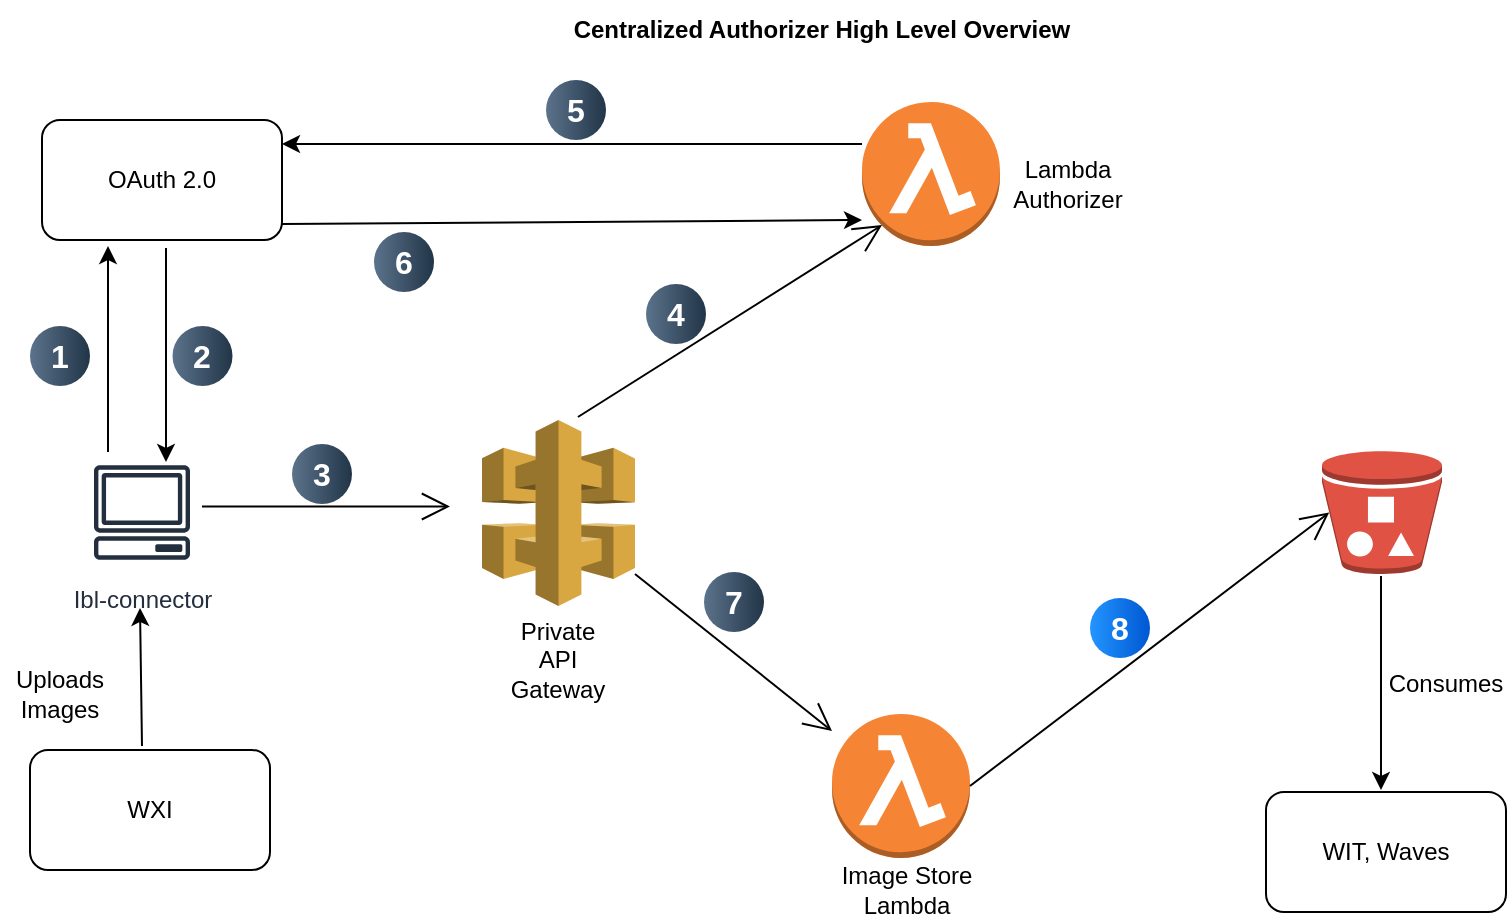 <mxfile version="28.2.3">
  <diagram name="Page-1" id="f80A6QZ18gMu32bvnHT-">
    <mxGraphModel dx="778" dy="506" grid="0" gridSize="10" guides="1" tooltips="1" connect="1" arrows="1" fold="1" page="1" pageScale="1" pageWidth="850" pageHeight="1100" math="0" shadow="0">
      <root>
        <mxCell id="0" />
        <mxCell id="1" parent="0" />
        <mxCell id="QhTWb7Pbt5HctkMBt3LX-1" value="" style="outlineConnect=0;dashed=0;verticalLabelPosition=bottom;verticalAlign=top;align=center;html=1;shape=mxgraph.aws3.api_gateway;fillColor=#D9A741;gradientColor=none;" parent="1" vertex="1">
          <mxGeometry x="250" y="217" width="76.5" height="93" as="geometry" />
        </mxCell>
        <mxCell id="QhTWb7Pbt5HctkMBt3LX-2" value="" style="outlineConnect=0;dashed=0;verticalLabelPosition=bottom;verticalAlign=top;align=center;html=1;shape=mxgraph.aws3.lambda_function;fillColor=#F58534;gradientColor=none;" parent="1" vertex="1">
          <mxGeometry x="425" y="364" width="69" height="72" as="geometry" />
        </mxCell>
        <mxCell id="QhTWb7Pbt5HctkMBt3LX-3" value="" style="outlineConnect=0;dashed=0;verticalLabelPosition=bottom;verticalAlign=top;align=center;html=1;shape=mxgraph.aws3.lambda_function;fillColor=#F58534;gradientColor=none;" parent="1" vertex="1">
          <mxGeometry x="440" y="58" width="69" height="72" as="geometry" />
        </mxCell>
        <mxCell id="QhTWb7Pbt5HctkMBt3LX-4" value="" style="outlineConnect=0;dashed=0;verticalLabelPosition=bottom;verticalAlign=top;align=center;html=1;shape=mxgraph.aws3.bucket_with_objects;fillColor=#E05243;gradientColor=none;" parent="1" vertex="1">
          <mxGeometry x="670" y="232.5" width="60" height="61.5" as="geometry" />
        </mxCell>
        <mxCell id="QhTWb7Pbt5HctkMBt3LX-5" value="Ibl-connector" style="sketch=0;outlineConnect=0;fontColor=#232F3E;gradientColor=none;strokeColor=#232F3E;fillColor=#ffffff;dashed=0;verticalLabelPosition=bottom;verticalAlign=top;align=center;html=1;fontSize=12;fontStyle=0;aspect=fixed;shape=mxgraph.aws4.resourceIcon;resIcon=mxgraph.aws4.client;" parent="1" vertex="1">
          <mxGeometry x="50" y="233.25" width="60" height="60" as="geometry" />
        </mxCell>
        <mxCell id="QhTWb7Pbt5HctkMBt3LX-7" value="" style="endArrow=open;endFill=1;endSize=12;html=1;rounded=0;" parent="1" edge="1">
          <mxGeometry width="160" relative="1" as="geometry">
            <mxPoint x="110" y="260.25" as="sourcePoint" />
            <mxPoint x="234" y="260.25" as="targetPoint" />
          </mxGeometry>
        </mxCell>
        <mxCell id="QhTWb7Pbt5HctkMBt3LX-8" value="1" style="ellipse;whiteSpace=wrap;html=1;aspect=fixed;rotation=0;gradientColor=#223548;strokeColor=none;gradientDirection=east;fillColor=#5b738b;rounded=0;pointerEvents=0;fontFamily=Helvetica;fontSize=16;fontColor=#FFFFFF;spacingTop=4;spacingBottom=4;spacingLeft=4;spacingRight=4;points=[];fontStyle=1" parent="1" vertex="1">
          <mxGeometry x="24" y="170" width="30" height="30" as="geometry" />
        </mxCell>
        <mxCell id="QhTWb7Pbt5HctkMBt3LX-10" value="2" style="ellipse;whiteSpace=wrap;html=1;aspect=fixed;rotation=0;gradientColor=#223548;strokeColor=none;gradientDirection=east;fillColor=#5b738b;rounded=0;pointerEvents=0;fontFamily=Helvetica;fontSize=16;fontColor=#FFFFFF;spacingTop=4;spacingBottom=4;spacingLeft=4;spacingRight=4;points=[];fontStyle=1" parent="1" vertex="1">
          <mxGeometry x="95.25" y="170" width="30" height="30" as="geometry" />
        </mxCell>
        <mxCell id="QhTWb7Pbt5HctkMBt3LX-14" value="" style="endArrow=open;endFill=1;endSize=12;html=1;rounded=0;exitX=0.627;exitY=-0.016;exitDx=0;exitDy=0;exitPerimeter=0;entryX=0.145;entryY=0.855;entryDx=0;entryDy=0;entryPerimeter=0;" parent="1" source="QhTWb7Pbt5HctkMBt3LX-1" target="QhTWb7Pbt5HctkMBt3LX-3" edge="1">
          <mxGeometry width="160" relative="1" as="geometry">
            <mxPoint x="340" y="267" as="sourcePoint" />
            <mxPoint x="420" y="147" as="targetPoint" />
          </mxGeometry>
        </mxCell>
        <mxCell id="QhTWb7Pbt5HctkMBt3LX-16" value="" style="endArrow=open;endFill=1;endSize=12;html=1;rounded=0;" parent="1" source="QhTWb7Pbt5HctkMBt3LX-1" target="QhTWb7Pbt5HctkMBt3LX-2" edge="1">
          <mxGeometry width="160" relative="1" as="geometry">
            <mxPoint x="340" y="267" as="sourcePoint" />
            <mxPoint x="500" y="267" as="targetPoint" />
          </mxGeometry>
        </mxCell>
        <mxCell id="QhTWb7Pbt5HctkMBt3LX-17" value="" style="endArrow=open;endFill=1;endSize=12;html=1;rounded=0;exitX=1;exitY=0.5;exitDx=0;exitDy=0;exitPerimeter=0;entryX=0.06;entryY=0.5;entryDx=0;entryDy=0;entryPerimeter=0;" parent="1" source="QhTWb7Pbt5HctkMBt3LX-2" target="QhTWb7Pbt5HctkMBt3LX-4" edge="1">
          <mxGeometry width="160" relative="1" as="geometry">
            <mxPoint x="490" y="310" as="sourcePoint" />
            <mxPoint x="650" y="310" as="targetPoint" />
          </mxGeometry>
        </mxCell>
        <mxCell id="QhTWb7Pbt5HctkMBt3LX-18" value="Centralized Authorizer High Level Overview" style="text;html=1;align=center;verticalAlign=middle;whiteSpace=wrap;rounded=0;fontStyle=1" parent="1" vertex="1">
          <mxGeometry x="200" y="7" width="440" height="30" as="geometry" />
        </mxCell>
        <mxCell id="QhTWb7Pbt5HctkMBt3LX-19" value="Lambda Authorizer" style="text;html=1;align=center;verticalAlign=middle;whiteSpace=wrap;rounded=0;" parent="1" vertex="1">
          <mxGeometry x="513" y="84" width="60" height="30" as="geometry" />
        </mxCell>
        <mxCell id="QhTWb7Pbt5HctkMBt3LX-20" value="Image Store Lambda" style="text;html=1;align=center;verticalAlign=middle;whiteSpace=wrap;rounded=0;" parent="1" vertex="1">
          <mxGeometry x="426.5" y="437" width="70.5" height="30" as="geometry" />
        </mxCell>
        <mxCell id="QhTWb7Pbt5HctkMBt3LX-21" value="Private API Gateway" style="text;html=1;align=center;verticalAlign=middle;whiteSpace=wrap;rounded=0;" parent="1" vertex="1">
          <mxGeometry x="258.25" y="322" width="60" height="30" as="geometry" />
        </mxCell>
        <mxCell id="m8Cbewf-TGqWDKR0WGd0-1" value="OAuth 2.0" style="rounded=1;whiteSpace=wrap;html=1;" parent="1" vertex="1">
          <mxGeometry x="30" y="67" width="120" height="60" as="geometry" />
        </mxCell>
        <mxCell id="VWzhkSG2BYdEm0GwkyOt-1" value="" style="endArrow=classic;html=1;rounded=0;entryX=1;entryY=0.5;entryDx=0;entryDy=0;" parent="1" edge="1">
          <mxGeometry width="50" height="50" relative="1" as="geometry">
            <mxPoint x="440" y="79" as="sourcePoint" />
            <mxPoint x="150" y="79" as="targetPoint" />
          </mxGeometry>
        </mxCell>
        <mxCell id="VWzhkSG2BYdEm0GwkyOt-2" value="" style="endArrow=classic;html=1;rounded=0;" parent="1" edge="1">
          <mxGeometry width="50" height="50" relative="1" as="geometry">
            <mxPoint x="63" y="233" as="sourcePoint" />
            <mxPoint x="63" y="130" as="targetPoint" />
          </mxGeometry>
        </mxCell>
        <mxCell id="VWzhkSG2BYdEm0GwkyOt-3" value="" style="endArrow=classic;html=1;rounded=0;" parent="1" edge="1">
          <mxGeometry width="50" height="50" relative="1" as="geometry">
            <mxPoint x="92" y="131" as="sourcePoint" />
            <mxPoint x="92" y="238" as="targetPoint" />
          </mxGeometry>
        </mxCell>
        <mxCell id="VWzhkSG2BYdEm0GwkyOt-4" value="3" style="ellipse;whiteSpace=wrap;html=1;aspect=fixed;rotation=0;gradientColor=#223548;strokeColor=none;gradientDirection=east;fillColor=#5b738b;rounded=0;pointerEvents=0;fontFamily=Helvetica;fontSize=16;fontColor=#FFFFFF;spacingTop=4;spacingBottom=4;spacingLeft=4;spacingRight=4;points=[];fontStyle=1" parent="1" vertex="1">
          <mxGeometry x="155" y="229" width="30" height="30" as="geometry" />
        </mxCell>
        <mxCell id="VWzhkSG2BYdEm0GwkyOt-5" value="4" style="ellipse;whiteSpace=wrap;html=1;aspect=fixed;rotation=0;gradientColor=#223548;strokeColor=none;gradientDirection=east;fillColor=#5b738b;rounded=0;pointerEvents=0;fontFamily=Helvetica;fontSize=16;fontColor=#FFFFFF;spacingTop=4;spacingBottom=4;spacingLeft=4;spacingRight=4;points=[];fontStyle=1" parent="1" vertex="1">
          <mxGeometry x="332" y="149" width="30" height="30" as="geometry" />
        </mxCell>
        <mxCell id="VWzhkSG2BYdEm0GwkyOt-6" value="5" style="ellipse;whiteSpace=wrap;html=1;aspect=fixed;rotation=0;gradientColor=#223548;strokeColor=none;gradientDirection=east;fillColor=#5b738b;rounded=0;pointerEvents=0;fontFamily=Helvetica;fontSize=16;fontColor=#FFFFFF;spacingTop=4;spacingBottom=4;spacingLeft=4;spacingRight=4;points=[];fontStyle=1" parent="1" vertex="1">
          <mxGeometry x="282" y="47" width="30" height="30" as="geometry" />
        </mxCell>
        <mxCell id="VWzhkSG2BYdEm0GwkyOt-8" value="" style="endArrow=classic;html=1;rounded=0;exitX=1;exitY=0.75;exitDx=0;exitDy=0;" parent="1" edge="1">
          <mxGeometry width="50" height="50" relative="1" as="geometry">
            <mxPoint x="150" y="119" as="sourcePoint" />
            <mxPoint x="440" y="117" as="targetPoint" />
          </mxGeometry>
        </mxCell>
        <mxCell id="VWzhkSG2BYdEm0GwkyOt-9" value="6" style="ellipse;whiteSpace=wrap;html=1;aspect=fixed;rotation=0;gradientColor=#223548;strokeColor=none;gradientDirection=east;fillColor=#5b738b;rounded=0;pointerEvents=0;fontFamily=Helvetica;fontSize=16;fontColor=#FFFFFF;spacingTop=4;spacingBottom=4;spacingLeft=4;spacingRight=4;points=[];fontStyle=1" parent="1" vertex="1">
          <mxGeometry x="196" y="123" width="30" height="30" as="geometry" />
        </mxCell>
        <mxCell id="VWzhkSG2BYdEm0GwkyOt-10" value="7" style="ellipse;whiteSpace=wrap;html=1;aspect=fixed;rotation=0;gradientColor=#223548;strokeColor=none;gradientDirection=east;fillColor=#5b738b;rounded=0;pointerEvents=0;fontFamily=Helvetica;fontSize=16;fontColor=#FFFFFF;spacingTop=4;spacingBottom=4;spacingLeft=4;spacingRight=4;points=[];fontStyle=1" parent="1" vertex="1">
          <mxGeometry x="361" y="293" width="30" height="30" as="geometry" />
        </mxCell>
        <mxCell id="VWzhkSG2BYdEm0GwkyOt-11" value="8" style="ellipse;whiteSpace=wrap;html=1;aspect=fixed;rotation=0;gradientColor=#0057D2;strokeColor=none;gradientDirection=east;fillColor=#2395FF;rounded=0;pointerEvents=0;fontFamily=Helvetica;fontSize=16;fontColor=#FFFFFF;spacingTop=4;spacingBottom=4;spacingLeft=4;spacingRight=4;points=[];fontStyle=1" parent="1" vertex="1">
          <mxGeometry x="554" y="306" width="30" height="30" as="geometry" />
        </mxCell>
        <mxCell id="VWzhkSG2BYdEm0GwkyOt-13" value="" style="endArrow=classic;html=1;rounded=0;" parent="1" edge="1">
          <mxGeometry width="50" height="50" relative="1" as="geometry">
            <mxPoint x="80" y="380" as="sourcePoint" />
            <mxPoint x="79" y="311" as="targetPoint" />
          </mxGeometry>
        </mxCell>
        <mxCell id="VWzhkSG2BYdEm0GwkyOt-14" value="WXI" style="rounded=1;whiteSpace=wrap;html=1;" parent="1" vertex="1">
          <mxGeometry x="24" y="382" width="120" height="60" as="geometry" />
        </mxCell>
        <mxCell id="VWzhkSG2BYdEm0GwkyOt-15" value="WIT, Waves" style="rounded=1;whiteSpace=wrap;html=1;" parent="1" vertex="1">
          <mxGeometry x="642" y="403" width="120" height="60" as="geometry" />
        </mxCell>
        <mxCell id="VWzhkSG2BYdEm0GwkyOt-16" value="" style="endArrow=classic;html=1;rounded=0;" parent="1" edge="1">
          <mxGeometry width="50" height="50" relative="1" as="geometry">
            <mxPoint x="699.5" y="295" as="sourcePoint" />
            <mxPoint x="699.5" y="402" as="targetPoint" />
          </mxGeometry>
        </mxCell>
        <mxCell id="VWzhkSG2BYdEm0GwkyOt-17" value="Uploads Images" style="text;html=1;align=center;verticalAlign=middle;whiteSpace=wrap;rounded=0;" parent="1" vertex="1">
          <mxGeometry x="9" y="339" width="60" height="30" as="geometry" />
        </mxCell>
        <mxCell id="VWzhkSG2BYdEm0GwkyOt-18" value="Consumes" style="text;html=1;align=center;verticalAlign=middle;whiteSpace=wrap;rounded=0;" parent="1" vertex="1">
          <mxGeometry x="702" y="334" width="60" height="30" as="geometry" />
        </mxCell>
      </root>
    </mxGraphModel>
  </diagram>
</mxfile>
